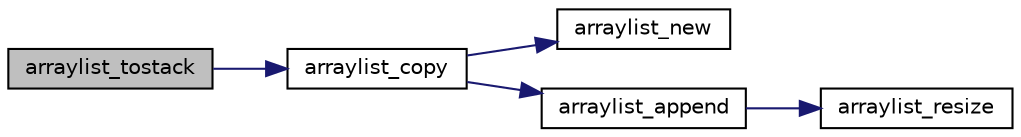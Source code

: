 digraph "arraylist_tostack"
{
 // INTERACTIVE_SVG=YES
  edge [fontname="Helvetica",fontsize="10",labelfontname="Helvetica",labelfontsize="10"];
  node [fontname="Helvetica",fontsize="10",shape=record];
  rankdir="LR";
  Node1 [label="arraylist_tostack",height=0.2,width=0.4,color="black", fillcolor="grey75", style="filled", fontcolor="black"];
  Node1 -> Node2 [color="midnightblue",fontsize="10",style="solid",fontname="Helvetica"];
  Node2 [label="arraylist_copy",height=0.2,width=0.4,color="black", fillcolor="white", style="filled",URL="$arraylist_8h.html#a77a6401f4d253863d0c853977bdbf2f2"];
  Node2 -> Node3 [color="midnightblue",fontsize="10",style="solid",fontname="Helvetica"];
  Node3 [label="arraylist_new",height=0.2,width=0.4,color="black", fillcolor="white", style="filled",URL="$arraylist_8h.html#a0f3dce9a4ff6eec624a885cab52d5cb1"];
  Node2 -> Node4 [color="midnightblue",fontsize="10",style="solid",fontname="Helvetica"];
  Node4 [label="arraylist_append",height=0.2,width=0.4,color="black", fillcolor="white", style="filled",URL="$arraylist_8h.html#ac567053ff89cc5cae2050d9a7a844c6a"];
  Node4 -> Node5 [color="midnightblue",fontsize="10",style="solid",fontname="Helvetica"];
  Node5 [label="arraylist_resize",height=0.2,width=0.4,color="black", fillcolor="white", style="filled",URL="$arraylist_8h.html#a6d47af225b71d94985c9ceca938e7890"];
}
